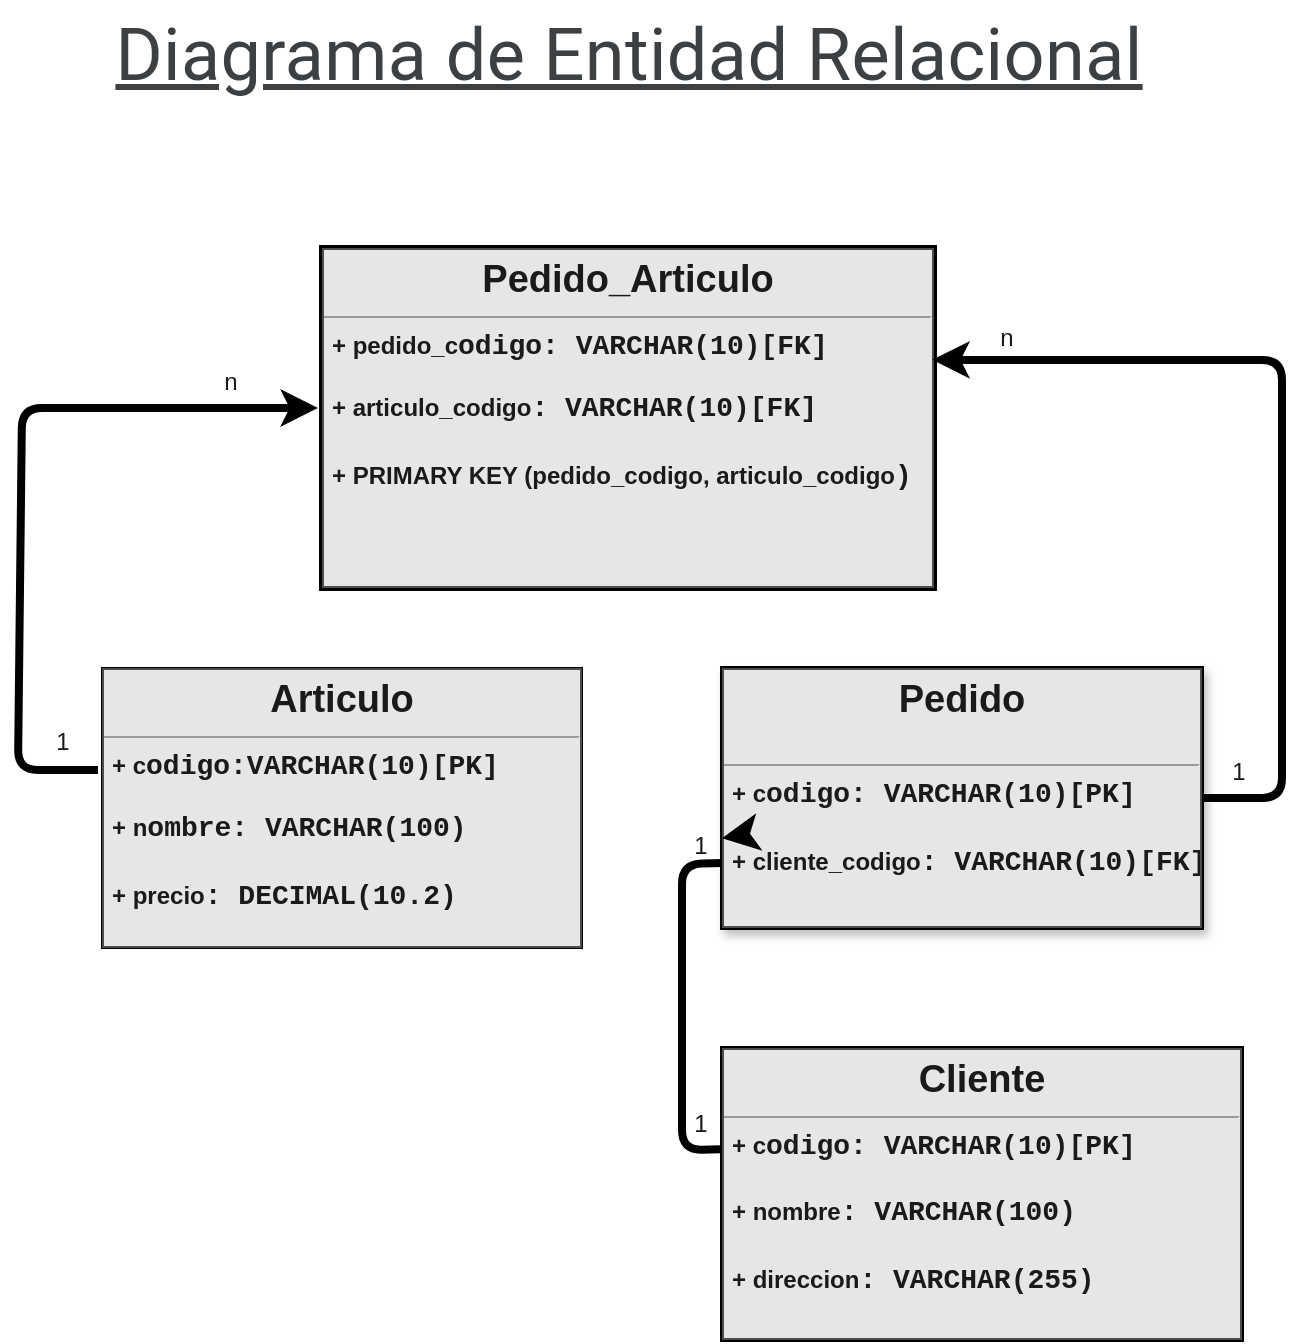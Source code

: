 <mxfile>
    <diagram id="hRszHKWZmf9M0fgUUUnu" name="Page-1">
        <mxGraphModel dx="726" dy="263" grid="0" gridSize="10" guides="1" tooltips="1" connect="1" arrows="1" fold="1" page="1" pageScale="1" pageWidth="850" pageHeight="1100" background="#ffffff" math="0" shadow="0">
            <root>
                <mxCell id="0"/>
                <mxCell id="1" parent="0"/>
                <object label="&lt;p style=&quot;margin:0px;margin-top:4px;text-align:center;&quot;&gt;&lt;b&gt;&lt;font color=&quot;#1a1a1a&quot; style=&quot;font-size: 19px;&quot;&gt;Articulo&lt;/font&gt;&lt;/b&gt;&lt;/p&gt;&lt;hr size=&quot;1&quot;&gt;&lt;p style=&quot;margin:0px;margin-left:4px;&quot;&gt;&lt;b&gt;&lt;font color=&quot;#1a1a1a&quot;&gt;+ c&lt;font face=&quot;Consolas, Courier New, monospace&quot;&gt;&lt;span style=&quot;font-size: 14px;&quot;&gt;odigo:VARCHAR(10)[PK]&lt;/span&gt;&lt;/font&gt;&lt;/font&gt;&lt;/b&gt;&lt;br&gt;&lt;/p&gt;&lt;font style=&quot;&quot; color=&quot;#1a1a1a&quot;&gt;&lt;br&gt;&lt;/font&gt;&lt;p style=&quot;margin:0px;margin-left:4px;&quot;&gt;&lt;b&gt;&lt;font style=&quot;&quot; color=&quot;#1a1a1a&quot;&gt;+ n&lt;font face=&quot;Consolas, Courier New, monospace&quot;&gt;&lt;span style=&quot;font-size: 14px;&quot;&gt;ombre: VARCHAR(100)&lt;/span&gt;&lt;/font&gt;&lt;/font&gt;&lt;/b&gt;&lt;/p&gt;&lt;p style=&quot;margin:0px;margin-left:4px;&quot;&gt;&lt;b&gt;&lt;font color=&quot;#1a1a1a&quot; face=&quot;Consolas, Courier New, monospace&quot;&gt;&lt;span style=&quot;font-size: 14px;&quot;&gt;&lt;br&gt;&lt;/span&gt;&lt;/font&gt;&lt;/b&gt;&lt;/p&gt;&lt;p style=&quot;margin:0px;margin-left:4px;&quot;&gt;&lt;b&gt;&lt;font style=&quot;&quot; color=&quot;#1a1a1a&quot;&gt;+ precio&lt;font style=&quot;&quot; face=&quot;Consolas, Courier New, monospace&quot;&gt;&lt;span style=&quot;font-size: 14px;&quot;&gt;: DECIMAL(10.2)&lt;/span&gt;&lt;/font&gt;&lt;/font&gt;&lt;/b&gt;&lt;font face=&quot;Consolas, Courier New, monospace&quot; color=&quot;#569cd6&quot;&gt;&lt;span style=&quot;font-size: 14px;&quot;&gt;&lt;br&gt;&lt;/span&gt;&lt;/font&gt;&lt;/p&gt;" id="11">
                    <mxCell style="verticalAlign=top;align=left;overflow=fill;fontSize=12;fontFamily=Helvetica;html=1;labelBackgroundColor=#E6E6E6;labelBorderColor=#4D4D4D;" parent="1" vertex="1">
                        <mxGeometry x="130" y="400" width="240" height="140" as="geometry"/>
                    </mxCell>
                </object>
                <object label="&lt;p style=&quot;margin:0px;margin-top:4px;text-align:center;&quot;&gt;&lt;b&gt;&lt;font color=&quot;#1a1a1a&quot; style=&quot;font-size: 19px;&quot;&gt;Pedido&lt;/font&gt;&lt;/b&gt;&lt;/p&gt;&lt;p style=&quot;margin:0px;margin-left:4px;&quot;&gt;&lt;font style=&quot;&quot; color=&quot;#1a1a1a&quot;&gt;&lt;br&gt;&lt;/font&gt;&lt;/p&gt;&lt;hr size=&quot;1&quot;&gt;&lt;p style=&quot;margin:0px;margin-left:4px;&quot;&gt;&lt;b&gt;&lt;font style=&quot;&quot; color=&quot;#1a1a1a&quot;&gt;+ c&lt;font face=&quot;Consolas, Courier New, monospace&quot;&gt;&lt;span style=&quot;font-size: 14px;&quot;&gt;odigo: VARCHAR(10)[PK]&lt;/span&gt;&lt;/font&gt;&lt;br&gt;&lt;/font&gt;&lt;/b&gt;&lt;/p&gt;&lt;p style=&quot;margin:0px;margin-left:4px;&quot;&gt;&lt;b&gt;&lt;font color=&quot;#1a1a1a&quot; face=&quot;Consolas, Courier New, monospace&quot;&gt;&lt;span style=&quot;font-size: 14px;&quot;&gt;&lt;br&gt;&lt;/span&gt;&lt;/font&gt;&lt;/b&gt;&lt;/p&gt;&lt;p style=&quot;margin:0px;margin-left:4px;&quot;&gt;&lt;b&gt;&lt;font style=&quot;&quot; color=&quot;#1a1a1a&quot;&gt;+ cliente_codigo&lt;font style=&quot;&quot; face=&quot;Consolas, Courier New, monospace&quot;&gt;&lt;span style=&quot;font-size: 14px;&quot;&gt;: VARCHAR(10)[FK]&lt;/span&gt;&lt;/font&gt;&lt;/font&gt;&lt;/b&gt;&lt;/p&gt;" id="38">
                    <mxCell style="verticalAlign=top;align=left;overflow=fill;fontSize=12;fontFamily=Helvetica;html=1;shadow=1;strokeWidth=2;labelBackgroundColor=#E6E6E6;labelBorderColor=#4D4D4D;" parent="1" vertex="1">
                        <mxGeometry x="440" y="400" width="240" height="130" as="geometry"/>
                    </mxCell>
                </object>
                <object label="&lt;p style=&quot;margin:0px;margin-top:4px;text-align:center;&quot;&gt;&lt;b&gt;&lt;font color=&quot;#1a1a1a&quot; style=&quot;font-size: 19px;&quot;&gt;Pedido_Articulo&lt;/font&gt;&lt;/b&gt;&lt;/p&gt;&lt;hr size=&quot;1&quot;&gt;&lt;p style=&quot;margin:0px;margin-left:4px;&quot;&gt;&lt;b&gt;&lt;font color=&quot;#1a1a1a&quot;&gt;+ pedido_c&lt;font face=&quot;Consolas, Courier New, monospace&quot;&gt;&lt;span style=&quot;font-size: 14px;&quot;&gt;odigo: VARCHAR(10)[FK]&lt;/span&gt;&lt;/font&gt;&lt;/font&gt;&lt;/b&gt;&lt;br&gt;&lt;/p&gt;&lt;font style=&quot;&quot; color=&quot;#1a1a1a&quot;&gt;&lt;br&gt;&lt;/font&gt;&lt;p style=&quot;margin:0px;margin-left:4px;&quot;&gt;&lt;b&gt;&lt;font style=&quot;&quot; color=&quot;#1a1a1a&quot;&gt;+ articulo_codigo&lt;font face=&quot;Consolas, Courier New, monospace&quot;&gt;&lt;span style=&quot;font-size: 14px;&quot;&gt;: VARCHAR(10)[FK]&lt;/span&gt;&lt;/font&gt;&lt;/font&gt;&lt;/b&gt;&lt;/p&gt;&lt;p style=&quot;margin:0px;margin-left:4px;&quot;&gt;&lt;b&gt;&lt;font color=&quot;#1a1a1a&quot; face=&quot;Consolas, Courier New, monospace&quot;&gt;&lt;span style=&quot;font-size: 14px;&quot;&gt;&lt;br&gt;&lt;/span&gt;&lt;/font&gt;&lt;/b&gt;&lt;/p&gt;&lt;p style=&quot;margin:0px;margin-left:4px;&quot;&gt;&lt;b&gt;&lt;font style=&quot;&quot; color=&quot;#1a1a1a&quot;&gt;+ PRIMARY KEY (pedido_codigo, articulo_codigo&lt;font style=&quot;&quot; face=&quot;Consolas, Courier New, monospace&quot;&gt;&lt;span style=&quot;font-size: 14px;&quot;&gt;)&lt;/span&gt;&lt;/font&gt;&lt;/font&gt;&lt;/b&gt;&lt;font face=&quot;Consolas, Courier New, monospace&quot; color=&quot;#569cd6&quot;&gt;&lt;span style=&quot;font-size: 14px;&quot;&gt;&lt;br&gt;&lt;/span&gt;&lt;/font&gt;&lt;/p&gt;" id="39">
                    <mxCell style="verticalAlign=top;align=left;overflow=fill;fontSize=12;fontFamily=Helvetica;html=1;strokeWidth=3;labelBackgroundColor=#E6E6E6;labelBorderColor=#4D4D4D;" parent="1" vertex="1">
                        <mxGeometry x="240" y="190" width="306" height="170" as="geometry"/>
                    </mxCell>
                </object>
                <object label="&lt;p style=&quot;margin:0px;margin-top:4px;text-align:center;&quot;&gt;&lt;span style=&quot;font-size: 19px;&quot;&gt;&lt;b&gt;&lt;font color=&quot;#1a1a1a&quot;&gt;Cliente&lt;/font&gt;&lt;/b&gt;&lt;/span&gt;&lt;/p&gt;&lt;hr size=&quot;1&quot;&gt;&lt;p style=&quot;margin:0px;margin-left:4px;&quot;&gt;&lt;b&gt;&lt;font style=&quot;&quot; color=&quot;#1a1a1a&quot;&gt;+ c&lt;font face=&quot;Consolas, Courier New, monospace&quot;&gt;&lt;span style=&quot;font-size: 14px;&quot;&gt;odigo: VARCHAR(10)[PK]&lt;/span&gt;&lt;/font&gt;&lt;br&gt;&lt;/font&gt;&lt;/b&gt;&lt;/p&gt;&lt;p style=&quot;margin:0px;margin-left:4px;&quot;&gt;&lt;b&gt;&lt;font color=&quot;#1a1a1a&quot; face=&quot;Consolas, Courier New, monospace&quot;&gt;&lt;span style=&quot;font-size: 14px;&quot;&gt;&lt;br&gt;&lt;/span&gt;&lt;/font&gt;&lt;/b&gt;&lt;/p&gt;&lt;p style=&quot;margin:0px;margin-left:4px;&quot;&gt;&lt;font style=&quot;&quot; color=&quot;#1a1a1a&quot;&gt;&lt;b&gt;+ nombre&lt;font face=&quot;Consolas, Courier New, monospace&quot;&gt;&lt;span style=&quot;font-size: 14px;&quot;&gt;: VARCHAR(100)&lt;/span&gt;&lt;/font&gt;&lt;/b&gt;&lt;br&gt;&lt;/font&gt;&lt;/p&gt;&lt;p style=&quot;margin:0px;margin-left:4px;&quot;&gt;&lt;b&gt;&lt;font color=&quot;#1a1a1a&quot; face=&quot;Consolas, Courier New, monospace&quot;&gt;&lt;span style=&quot;font-size: 14px;&quot;&gt;&lt;br&gt;&lt;/span&gt;&lt;/font&gt;&lt;/b&gt;&lt;/p&gt;&lt;p style=&quot;margin:0px;margin-left:4px;&quot;&gt;&lt;b&gt;&lt;font style=&quot;&quot; color=&quot;#1a1a1a&quot;&gt;+ direccion&lt;font style=&quot;&quot; face=&quot;Consolas, Courier New, monospace&quot;&gt;&lt;span style=&quot;font-size: 14px;&quot;&gt;: VARCHAR(255)&lt;/span&gt;&lt;/font&gt;&lt;/font&gt;&lt;/b&gt;&lt;/p&gt;" id="40">
                    <mxCell style="verticalAlign=top;align=left;overflow=fill;fontSize=12;fontFamily=Helvetica;html=1;strokeWidth=2;labelBackgroundColor=#E6E6E6;labelBorderColor=#4D4D4D;" parent="1" vertex="1">
                        <mxGeometry x="440" y="590" width="260" height="146" as="geometry"/>
                    </mxCell>
                </object>
                <mxCell id="41" value="" style="endArrow=classic;html=1;fontSize=19;fontColor=#FFFFFF;entryX=0.997;entryY=0.329;entryDx=0;entryDy=0;strokeWidth=4;entryPerimeter=0;exitX=1;exitY=0.5;exitDx=0;exitDy=0;strokeColor=#000000;" parent="1" source="38" target="39" edge="1">
                    <mxGeometry width="50" height="50" relative="1" as="geometry">
                        <mxPoint x="720" y="490" as="sourcePoint"/>
                        <mxPoint x="630" y="470" as="targetPoint"/>
                        <Array as="points">
                            <mxPoint x="720" y="465"/>
                            <mxPoint x="720" y="246"/>
                            <mxPoint x="636" y="246"/>
                        </Array>
                    </mxGeometry>
                </mxCell>
                <mxCell id="42" value="" style="endArrow=classic;html=1;fontSize=19;fontColor=#FFFFFF;strokeWidth=4;strokeColor=#000000;" parent="1" edge="1">
                    <mxGeometry width="50" height="50" relative="1" as="geometry">
                        <mxPoint x="128" y="451" as="sourcePoint"/>
                        <mxPoint x="238" y="270" as="targetPoint"/>
                        <Array as="points">
                            <mxPoint x="88" y="451"/>
                            <mxPoint x="90" y="270"/>
                        </Array>
                    </mxGeometry>
                </mxCell>
                <mxCell id="45" value="" style="endArrow=none;html=1;strokeWidth=4;fontSize=19;fontColor=#FFFFFF;entryX=0;entryY=0.75;entryDx=0;entryDy=0;strokeColor=#000000;exitX=-0.003;exitY=0.347;exitDx=0;exitDy=0;exitPerimeter=0;" parent="1" source="40" target="38" edge="1">
                    <mxGeometry width="50" height="50" relative="1" as="geometry">
                        <mxPoint x="440" y="666" as="sourcePoint"/>
                        <mxPoint x="420" y="470" as="targetPoint"/>
                        <Array as="points">
                            <mxPoint x="420" y="641"/>
                            <mxPoint x="420" y="560"/>
                            <mxPoint x="420" y="498"/>
                        </Array>
                    </mxGeometry>
                </mxCell>
                <mxCell id="55" value="" style="edgeStyle=none;html=1;strokeWidth=4;fontSize=12;fontColor=#FFFFFF;" parent="1" source="47" target="38" edge="1">
                    <mxGeometry relative="1" as="geometry"/>
                </mxCell>
                <mxCell id="47" value="&lt;font style=&quot;font-size: 12px;&quot;&gt;1&lt;/font&gt;" style="text;html=1;align=center;verticalAlign=middle;resizable=0;points=[];autosize=1;strokeColor=none;fillColor=none;fontSize=19;fontColor=#1A1A1A;" parent="1" vertex="1">
                    <mxGeometry x="414" y="467" width="30" height="40" as="geometry"/>
                </mxCell>
                <mxCell id="50" value="&lt;font style=&quot;font-size: 12px;&quot;&gt;1&lt;/font&gt;" style="text;html=1;align=center;verticalAlign=middle;resizable=0;points=[];autosize=1;strokeColor=none;fillColor=none;fontSize=19;fontColor=#1A1A1A;" parent="1" vertex="1">
                    <mxGeometry x="414" y="606" width="30" height="40" as="geometry"/>
                </mxCell>
                <mxCell id="51" value="&lt;font style=&quot;font-size: 12px;&quot;&gt;1&lt;/font&gt;" style="text;html=1;align=center;verticalAlign=middle;resizable=0;points=[];autosize=1;strokeColor=none;fillColor=none;fontSize=19;fontColor=#1A1A1A;" parent="1" vertex="1">
                    <mxGeometry x="95" y="415" width="30" height="40" as="geometry"/>
                </mxCell>
                <mxCell id="52" value="&lt;font style=&quot;font-size: 12px;&quot;&gt;1&lt;/font&gt;" style="text;html=1;align=center;verticalAlign=middle;resizable=0;points=[];autosize=1;strokeColor=none;fillColor=none;fontSize=19;fontColor=#1A1A1A;" parent="1" vertex="1">
                    <mxGeometry x="683" y="430" width="30" height="40" as="geometry"/>
                </mxCell>
                <mxCell id="53" value="&lt;font style=&quot;font-size: 12px;&quot;&gt;n&lt;/font&gt;" style="text;html=1;align=center;verticalAlign=middle;resizable=0;points=[];autosize=1;strokeColor=none;fillColor=none;fontSize=19;fontColor=#1A1A1A;" parent="1" vertex="1">
                    <mxGeometry x="179" y="235" width="30" height="40" as="geometry"/>
                </mxCell>
                <mxCell id="54" value="&lt;font style=&quot;font-size: 12px;&quot;&gt;n&lt;/font&gt;" style="text;html=1;align=center;verticalAlign=middle;resizable=0;points=[];autosize=1;strokeColor=none;fillColor=none;fontSize=19;fontColor=#1A1A1A;" parent="1" vertex="1">
                    <mxGeometry x="567" y="213" width="30" height="40" as="geometry"/>
                </mxCell>
                <mxCell id="76" value="&lt;span style=&quot;color: rgb(60, 64, 67); font-family: Roboto, Arial, sans-serif; letter-spacing: 0.2px; text-align: start;&quot;&gt;&lt;font style=&quot;font-size: 36px;&quot;&gt;&lt;u&gt;Diagrama de Entidad Relacional&lt;/u&gt;&lt;/font&gt;&lt;/span&gt;" style="text;html=1;align=center;verticalAlign=middle;resizable=0;points=[];autosize=1;strokeColor=none;fillColor=none;fontColor=#000000;" vertex="1" parent="1">
                    <mxGeometry x="123" y="66" width="540" height="55" as="geometry"/>
                </mxCell>
            </root>
        </mxGraphModel>
    </diagram>
</mxfile>